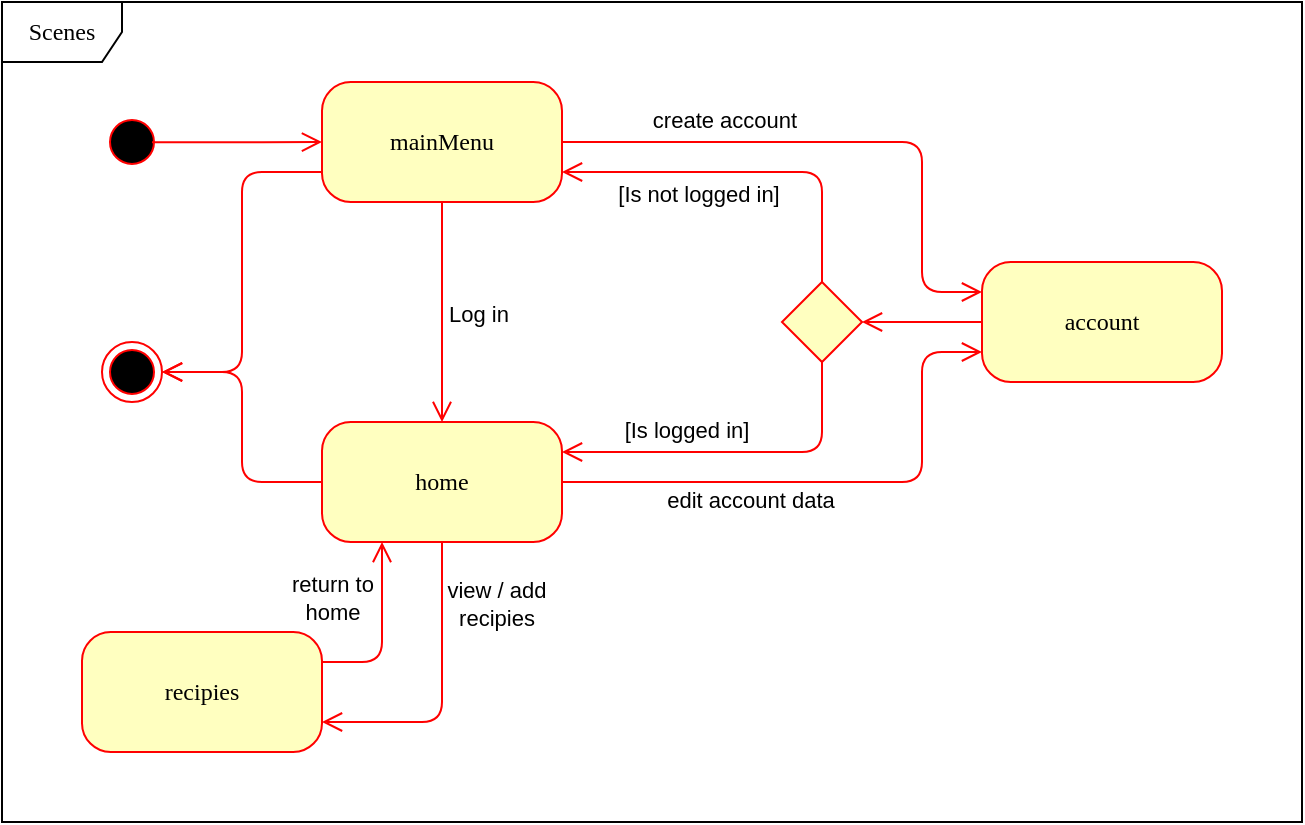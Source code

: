 <mxfile version="22.1.3" type="device">
  <diagram name="Page-1" id="58cdce13-f638-feb5-8d6f-7d28b1aa9fa0">
    <mxGraphModel dx="771" dy="782" grid="1" gridSize="10" guides="1" tooltips="1" connect="1" arrows="1" fold="1" page="1" pageScale="1" pageWidth="1100" pageHeight="850" background="none" math="0" shadow="0">
      <root>
        <mxCell id="0" />
        <mxCell id="1" parent="0" />
        <mxCell id="2a3bc250acf0617d-8" value="Scenes" style="shape=umlFrame;whiteSpace=wrap;html=1;rounded=1;shadow=0;comic=0;labelBackgroundColor=none;strokeWidth=1;fontFamily=Verdana;fontSize=12;align=center;" parent="1" vertex="1">
          <mxGeometry x="80" y="80" width="650" height="410" as="geometry" />
        </mxCell>
        <mxCell id="382b91b5511bd0f7-1" value="" style="ellipse;html=1;shape=startState;fillColor=#000000;strokeColor=#ff0000;rounded=1;shadow=0;comic=0;labelBackgroundColor=none;fontFamily=Verdana;fontSize=12;fontColor=#000000;align=center;direction=south;" parent="1" vertex="1">
          <mxGeometry x="130" y="135" width="30" height="30" as="geometry" />
        </mxCell>
        <mxCell id="382b91b5511bd0f7-5" value="home" style="rounded=1;whiteSpace=wrap;html=1;arcSize=24;fillColor=#ffffc0;strokeColor=#ff0000;shadow=0;comic=0;labelBackgroundColor=none;fontFamily=Verdana;fontSize=12;fontColor=#000000;align=center;" parent="1" vertex="1">
          <mxGeometry x="240" y="290" width="120" height="60" as="geometry" />
        </mxCell>
        <mxCell id="382b91b5511bd0f7-6" value="mainMenu" style="rounded=1;whiteSpace=wrap;html=1;arcSize=24;fillColor=#ffffc0;strokeColor=#ff0000;shadow=0;comic=0;labelBackgroundColor=none;fontFamily=Verdana;fontSize=12;fontColor=#000000;align=center;" parent="1" vertex="1">
          <mxGeometry x="240" y="120" width="120" height="60" as="geometry" />
        </mxCell>
        <mxCell id="2a3bc250acf0617d-9" style="edgeStyle=orthogonalEdgeStyle;html=1;labelBackgroundColor=none;endArrow=open;endSize=8;strokeColor=#ff0000;fontFamily=Verdana;fontSize=12;align=left;exitX=0.503;exitY=0.167;exitDx=0;exitDy=0;exitPerimeter=0;" parent="1" source="382b91b5511bd0f7-1" target="382b91b5511bd0f7-6" edge="1">
          <mxGeometry relative="1" as="geometry" />
        </mxCell>
        <mxCell id="2a3bc250acf0617d-12" style="edgeStyle=orthogonalEdgeStyle;html=1;exitX=0.5;exitY=1;entryX=0.5;entryY=0;labelBackgroundColor=none;endArrow=open;endSize=8;strokeColor=#ff0000;fontFamily=Verdana;fontSize=12;align=left;entryDx=0;entryDy=0;exitDx=0;exitDy=0;" parent="1" source="382b91b5511bd0f7-6" target="382b91b5511bd0f7-5" edge="1">
          <mxGeometry relative="1" as="geometry">
            <Array as="points" />
          </mxGeometry>
        </mxCell>
        <mxCell id="y3tMHxH61fSRHlY8P0IG-24" value="Log in" style="edgeLabel;html=1;align=center;verticalAlign=middle;resizable=0;points=[];" vertex="1" connectable="0" parent="2a3bc250acf0617d-12">
          <mxGeometry x="0.091" y="2" relative="1" as="geometry">
            <mxPoint x="16" y="-4" as="offset" />
          </mxGeometry>
        </mxCell>
        <mxCell id="3cde6dad864a17aa-8" style="edgeStyle=elbowEdgeStyle;html=1;labelBackgroundColor=none;endArrow=open;endSize=8;strokeColor=#ff0000;fontFamily=Verdana;fontSize=12;align=left;exitX=0.5;exitY=1;exitDx=0;exitDy=0;entryX=1;entryY=0.75;entryDx=0;entryDy=0;" parent="1" source="382b91b5511bd0f7-5" target="y3tMHxH61fSRHlY8P0IG-1" edge="1">
          <mxGeometry relative="1" as="geometry">
            <mxPoint x="350" y="515" as="sourcePoint" />
            <mxPoint x="270" y="495" as="targetPoint" />
            <Array as="points">
              <mxPoint x="300" y="390" />
            </Array>
          </mxGeometry>
        </mxCell>
        <mxCell id="y3tMHxH61fSRHlY8P0IG-23" value="return to&lt;br&gt;home" style="edgeLabel;html=1;align=center;verticalAlign=middle;resizable=0;points=[];" vertex="1" connectable="0" parent="3cde6dad864a17aa-8">
          <mxGeometry x="-0.47" relative="1" as="geometry">
            <mxPoint x="-55" y="-12" as="offset" />
          </mxGeometry>
        </mxCell>
        <mxCell id="24f968d109e7d6b4-3" value="" style="ellipse;html=1;shape=endState;fillColor=#000000;strokeColor=#ff0000;rounded=1;shadow=0;comic=0;labelBackgroundColor=none;fontFamily=Verdana;fontSize=12;fontColor=#000000;align=center;" parent="1" vertex="1">
          <mxGeometry x="130" y="250" width="30" height="30" as="geometry" />
        </mxCell>
        <mxCell id="y3tMHxH61fSRHlY8P0IG-1" value="recipies" style="rounded=1;whiteSpace=wrap;html=1;arcSize=24;fillColor=#ffffc0;strokeColor=#ff0000;shadow=0;comic=0;labelBackgroundColor=none;fontFamily=Verdana;fontSize=12;fontColor=#000000;align=center;" vertex="1" parent="1">
          <mxGeometry x="120" y="395" width="120" height="60" as="geometry" />
        </mxCell>
        <mxCell id="y3tMHxH61fSRHlY8P0IG-2" value="account" style="rounded=1;whiteSpace=wrap;html=1;arcSize=24;fillColor=#FFFFC0;strokeColor=#FF0000;shadow=0;comic=0;labelBackgroundColor=none;fontFamily=Verdana;fontSize=12;fontColor=#000000;align=center;" vertex="1" parent="1">
          <mxGeometry x="570" y="210" width="120" height="60" as="geometry" />
        </mxCell>
        <mxCell id="y3tMHxH61fSRHlY8P0IG-3" style="edgeStyle=orthogonalEdgeStyle;html=1;exitX=1;exitY=0.5;labelBackgroundColor=none;endArrow=open;endSize=8;strokeColor=#ff0000;fontFamily=Verdana;fontSize=12;align=left;exitDx=0;exitDy=0;entryX=0;entryY=0.25;entryDx=0;entryDy=0;" edge="1" parent="1" source="382b91b5511bd0f7-6" target="y3tMHxH61fSRHlY8P0IG-2">
          <mxGeometry relative="1" as="geometry">
            <mxPoint x="310" y="190" as="sourcePoint" />
            <mxPoint x="310" y="320" as="targetPoint" />
            <Array as="points">
              <mxPoint x="540" y="150" />
              <mxPoint x="540" y="225" />
            </Array>
          </mxGeometry>
        </mxCell>
        <mxCell id="y3tMHxH61fSRHlY8P0IG-20" value="create account" style="edgeLabel;html=1;align=center;verticalAlign=middle;resizable=0;points=[];" vertex="1" connectable="0" parent="y3tMHxH61fSRHlY8P0IG-3">
          <mxGeometry x="-0.396" y="1" relative="1" as="geometry">
            <mxPoint x="-5" y="-10" as="offset" />
          </mxGeometry>
        </mxCell>
        <mxCell id="y3tMHxH61fSRHlY8P0IG-5" style="edgeStyle=orthogonalEdgeStyle;html=1;exitX=1;exitY=0.5;labelBackgroundColor=none;endArrow=open;endSize=8;strokeColor=#ff0000;fontFamily=Verdana;fontSize=12;align=left;exitDx=0;exitDy=0;entryX=0;entryY=0.75;entryDx=0;entryDy=0;" edge="1" parent="1" source="382b91b5511bd0f7-5" target="y3tMHxH61fSRHlY8P0IG-2">
          <mxGeometry relative="1" as="geometry">
            <mxPoint x="370" y="160" as="sourcePoint" />
            <mxPoint x="580" y="250" as="targetPoint" />
            <Array as="points">
              <mxPoint x="540" y="320" />
              <mxPoint x="540" y="255" />
            </Array>
          </mxGeometry>
        </mxCell>
        <mxCell id="y3tMHxH61fSRHlY8P0IG-21" value="edit account data" style="edgeLabel;html=1;align=center;verticalAlign=middle;resizable=0;points=[];" vertex="1" connectable="0" parent="y3tMHxH61fSRHlY8P0IG-5">
          <mxGeometry x="-0.107" y="1" relative="1" as="geometry">
            <mxPoint x="-29" y="10" as="offset" />
          </mxGeometry>
        </mxCell>
        <mxCell id="y3tMHxH61fSRHlY8P0IG-8" style="edgeStyle=orthogonalEdgeStyle;html=1;exitX=0;exitY=0.5;labelBackgroundColor=none;endArrow=open;endSize=8;strokeColor=#ff0000;fontFamily=Verdana;fontSize=12;align=left;exitDx=0;exitDy=0;entryX=1;entryY=0.5;entryDx=0;entryDy=0;" edge="1" parent="1" source="y3tMHxH61fSRHlY8P0IG-2" target="y3tMHxH61fSRHlY8P0IG-9">
          <mxGeometry relative="1" as="geometry">
            <mxPoint x="370" y="160" as="sourcePoint" />
            <mxPoint x="580" y="235" as="targetPoint" />
            <Array as="points">
              <mxPoint x="520" y="240" />
            </Array>
          </mxGeometry>
        </mxCell>
        <mxCell id="y3tMHxH61fSRHlY8P0IG-9" value="" style="rhombus;whiteSpace=wrap;html=1;fillColor=#FFFFC0;strokeColor=#FF0000;" vertex="1" parent="1">
          <mxGeometry x="470" y="220" width="40" height="40" as="geometry" />
        </mxCell>
        <mxCell id="y3tMHxH61fSRHlY8P0IG-10" style="edgeStyle=orthogonalEdgeStyle;html=1;exitX=0.5;exitY=1;labelBackgroundColor=none;endArrow=open;endSize=8;strokeColor=#ff0000;fontFamily=Verdana;fontSize=12;align=left;exitDx=0;exitDy=0;entryX=1;entryY=0.25;entryDx=0;entryDy=0;" edge="1" parent="1" source="y3tMHxH61fSRHlY8P0IG-9" target="382b91b5511bd0f7-5">
          <mxGeometry relative="1" as="geometry">
            <mxPoint x="580" y="250" as="sourcePoint" />
            <mxPoint x="530" y="250" as="targetPoint" />
            <Array as="points">
              <mxPoint x="490" y="305" />
            </Array>
          </mxGeometry>
        </mxCell>
        <mxCell id="y3tMHxH61fSRHlY8P0IG-12" value="[Is logged in]" style="edgeLabel;html=1;align=center;verticalAlign=middle;resizable=0;points=[];" vertex="1" connectable="0" parent="y3tMHxH61fSRHlY8P0IG-10">
          <mxGeometry x="-0.609" y="1" relative="1" as="geometry">
            <mxPoint x="-69" as="offset" />
          </mxGeometry>
        </mxCell>
        <mxCell id="y3tMHxH61fSRHlY8P0IG-11" style="edgeStyle=orthogonalEdgeStyle;html=1;exitX=0.5;exitY=0;labelBackgroundColor=none;endArrow=open;endSize=8;strokeColor=#ff0000;fontFamily=Verdana;fontSize=12;align=left;exitDx=0;exitDy=0;entryX=1;entryY=0.75;entryDx=0;entryDy=0;" edge="1" parent="1" source="y3tMHxH61fSRHlY8P0IG-9" target="382b91b5511bd0f7-6">
          <mxGeometry relative="1" as="geometry">
            <mxPoint x="500" y="280" as="sourcePoint" />
            <mxPoint x="460" y="315" as="targetPoint" />
            <Array as="points">
              <mxPoint x="490" y="165" />
            </Array>
          </mxGeometry>
        </mxCell>
        <mxCell id="y3tMHxH61fSRHlY8P0IG-13" value="[Is not logged in]" style="edgeLabel;html=1;align=center;verticalAlign=middle;resizable=0;points=[];" vertex="1" connectable="0" parent="y3tMHxH61fSRHlY8P0IG-11">
          <mxGeometry x="-0.813" y="2" relative="1" as="geometry">
            <mxPoint x="-60" y="-27" as="offset" />
          </mxGeometry>
        </mxCell>
        <mxCell id="y3tMHxH61fSRHlY8P0IG-14" style="edgeStyle=orthogonalEdgeStyle;html=1;labelBackgroundColor=none;endArrow=open;endSize=8;strokeColor=#ff0000;fontFamily=Verdana;fontSize=12;align=left;exitX=0;exitY=0.75;exitDx=0;exitDy=0;entryX=1;entryY=0.5;entryDx=0;entryDy=0;" edge="1" parent="1" source="382b91b5511bd0f7-6" target="24f968d109e7d6b4-3">
          <mxGeometry relative="1" as="geometry">
            <mxPoint x="165" y="160" as="sourcePoint" />
            <mxPoint x="250" y="160" as="targetPoint" />
          </mxGeometry>
        </mxCell>
        <mxCell id="y3tMHxH61fSRHlY8P0IG-15" style="edgeStyle=orthogonalEdgeStyle;html=1;labelBackgroundColor=none;endArrow=open;endSize=8;strokeColor=#ff0000;fontFamily=Verdana;fontSize=12;align=left;exitX=0;exitY=0.5;exitDx=0;exitDy=0;entryX=1;entryY=0.5;entryDx=0;entryDy=0;" edge="1" parent="1" source="382b91b5511bd0f7-5" target="24f968d109e7d6b4-3">
          <mxGeometry relative="1" as="geometry">
            <mxPoint x="250" y="175" as="sourcePoint" />
            <mxPoint x="170" y="275" as="targetPoint" />
            <Array as="points">
              <mxPoint x="200" y="320" />
              <mxPoint x="200" y="265" />
            </Array>
          </mxGeometry>
        </mxCell>
        <mxCell id="y3tMHxH61fSRHlY8P0IG-16" style="edgeStyle=elbowEdgeStyle;html=1;labelBackgroundColor=none;endArrow=open;endSize=8;strokeColor=#ff0000;fontFamily=Verdana;fontSize=12;align=left;exitX=1;exitY=0.25;exitDx=0;exitDy=0;entryX=0.25;entryY=1;entryDx=0;entryDy=0;" edge="1" parent="1" source="y3tMHxH61fSRHlY8P0IG-1" target="382b91b5511bd0f7-5">
          <mxGeometry relative="1" as="geometry">
            <mxPoint x="310" y="360" as="sourcePoint" />
            <mxPoint x="260" y="435" as="targetPoint" />
            <Array as="points">
              <mxPoint x="270" y="400" />
            </Array>
          </mxGeometry>
        </mxCell>
        <mxCell id="y3tMHxH61fSRHlY8P0IG-22" value="view / add&lt;br&gt;recipies" style="edgeLabel;html=1;align=center;verticalAlign=middle;resizable=0;points=[];" vertex="1" connectable="0" parent="y3tMHxH61fSRHlY8P0IG-16">
          <mxGeometry x="0.194" y="2" relative="1" as="geometry">
            <mxPoint x="59" y="-6" as="offset" />
          </mxGeometry>
        </mxCell>
      </root>
    </mxGraphModel>
  </diagram>
</mxfile>
